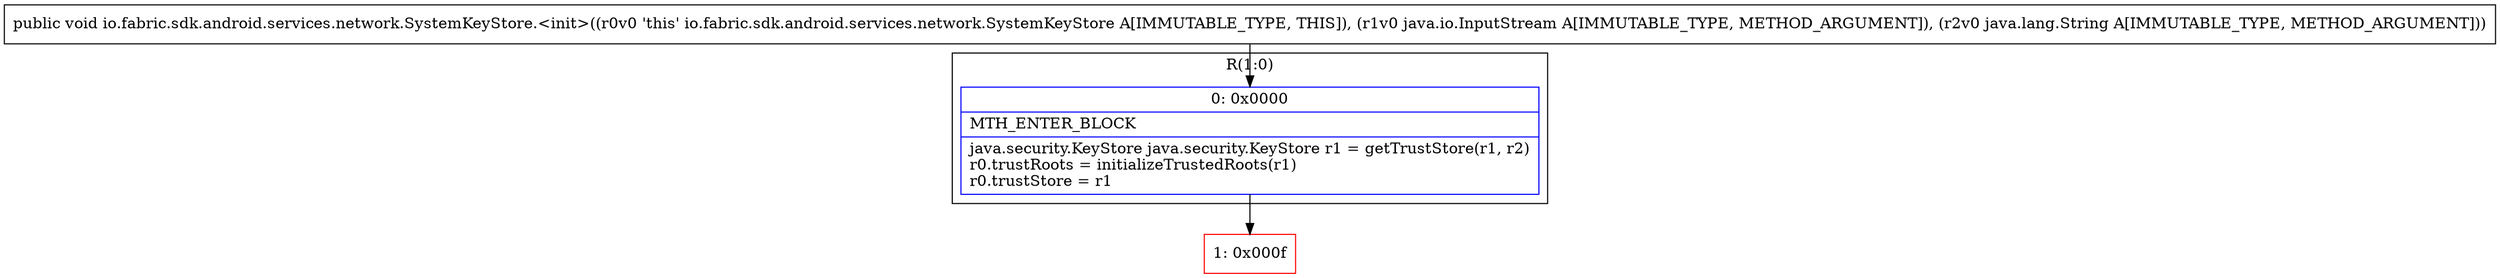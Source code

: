 digraph "CFG forio.fabric.sdk.android.services.network.SystemKeyStore.\<init\>(Ljava\/io\/InputStream;Ljava\/lang\/String;)V" {
subgraph cluster_Region_1949709297 {
label = "R(1:0)";
node [shape=record,color=blue];
Node_0 [shape=record,label="{0\:\ 0x0000|MTH_ENTER_BLOCK\l|java.security.KeyStore java.security.KeyStore r1 = getTrustStore(r1, r2)\lr0.trustRoots = initializeTrustedRoots(r1)\lr0.trustStore = r1\l}"];
}
Node_1 [shape=record,color=red,label="{1\:\ 0x000f}"];
MethodNode[shape=record,label="{public void io.fabric.sdk.android.services.network.SystemKeyStore.\<init\>((r0v0 'this' io.fabric.sdk.android.services.network.SystemKeyStore A[IMMUTABLE_TYPE, THIS]), (r1v0 java.io.InputStream A[IMMUTABLE_TYPE, METHOD_ARGUMENT]), (r2v0 java.lang.String A[IMMUTABLE_TYPE, METHOD_ARGUMENT])) }"];
MethodNode -> Node_0;
Node_0 -> Node_1;
}


